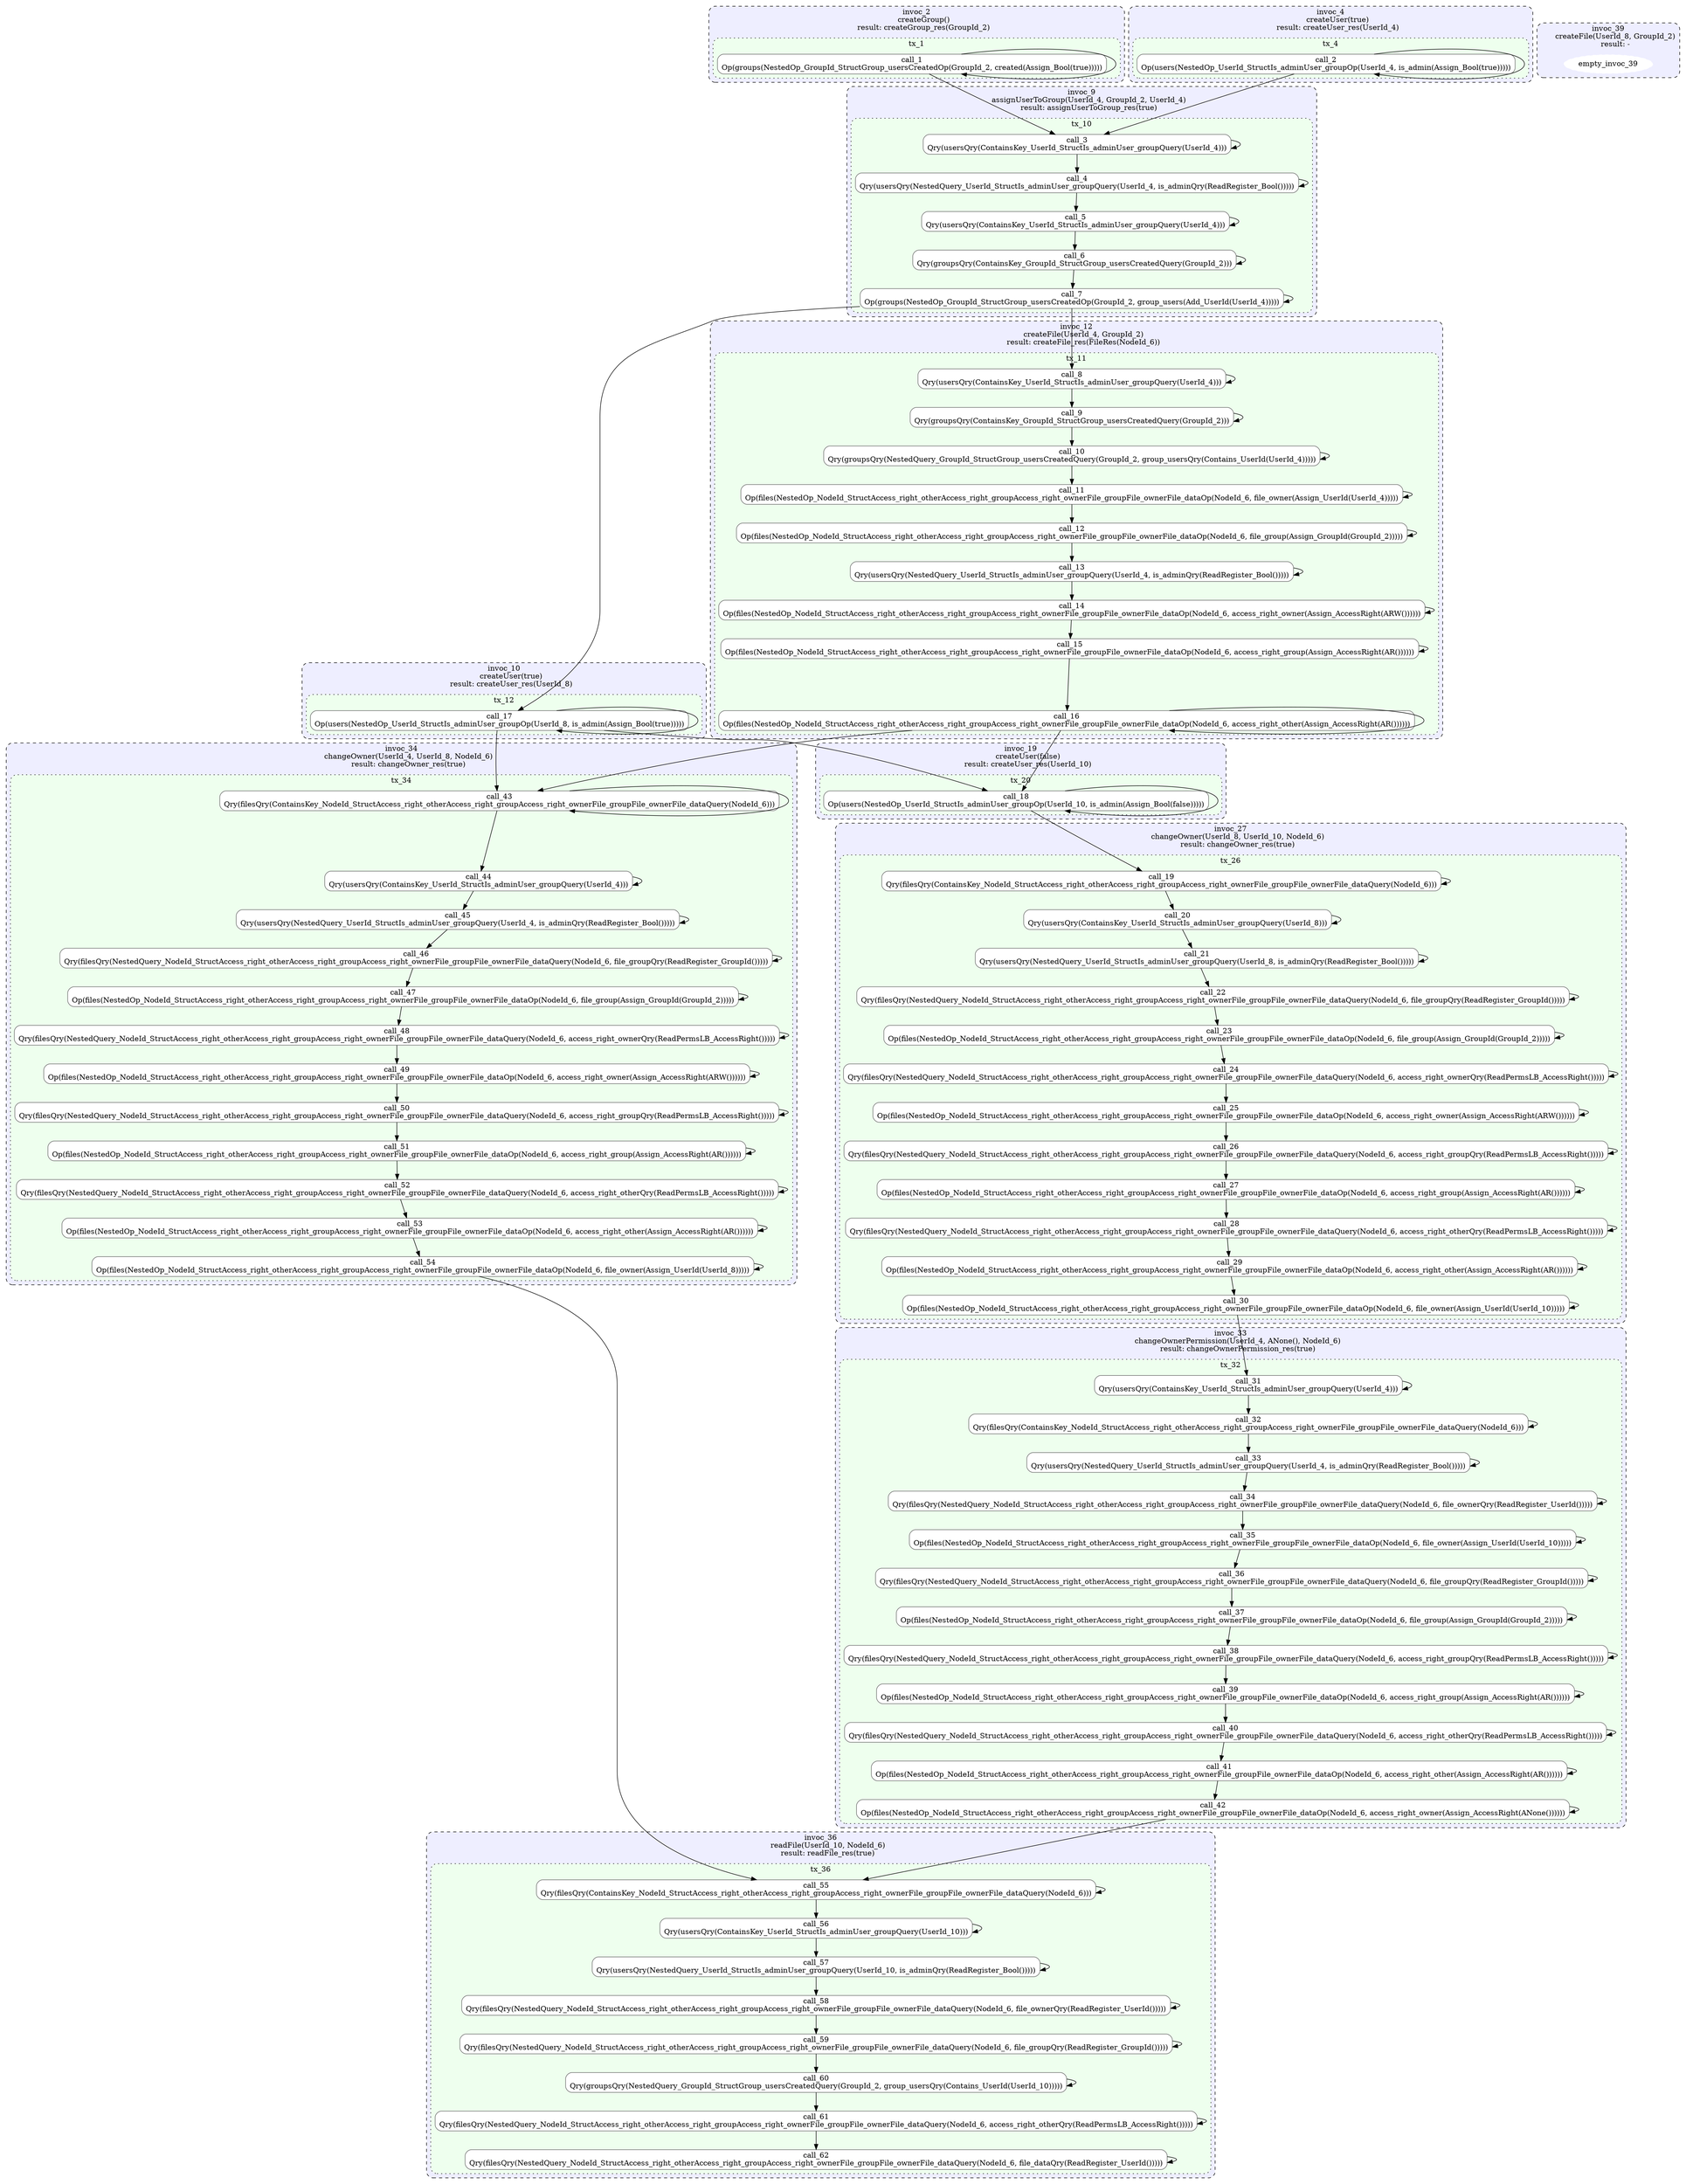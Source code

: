 digraph G {
	graph [overlap=false,
		splines=true
	];
	subgraph cluster_invoc_10 {
		graph [color="#000000",
			fillcolor="#eeeeff",
			label="invoc_10
      createUser(true)
      result: createUser_res(UserId_8)",
			style="rounded,filled,dashed"
		];
		node [color=white,
			style="filled,dashed"
		];
		subgraph cluster_tx_12 {
			graph [color="#000000",
				fillcolor="#eeffee",
				label=tx_12,
				style="rounded,filled,dotted"
			];
			node [color=white,
				shape=box,
				style="rounded,filled"
			];
			call_17	[color="#666666",
				fillcolor="#ffffff",
				label="call_17
Op(users(NestedOp_UserId_StructIs_adminUser_groupOp(UserId_8, is_admin(Assign_Bool(true)))))",
				shape=box,
				style="rounded,filled,solid"];
		}
	}
	subgraph cluster_invoc_2 {
		graph [color="#000000",
			fillcolor="#eeeeff",
			label="invoc_2
      createGroup()
      result: createGroup_res(GroupId_2)",
			style="rounded,filled,dashed"
		];
		node [color=white,
			style="filled,dashed"
		];
		subgraph cluster_tx_1 {
			graph [color="#000000",
				fillcolor="#eeffee",
				label=tx_1,
				style="rounded,filled,dotted"
			];
			node [color=white,
				shape=box,
				style="rounded,filled"
			];
			call_1	[color="#666666",
				fillcolor="#ffffff",
				label="call_1
Op(groups(NestedOp_GroupId_StructGroup_usersCreatedOp(GroupId_2, created(Assign_Bool(true)))))",
				shape=box,
				style="rounded,filled,solid"];
		}
	}
	subgraph cluster_invoc_33 {
		graph [color="#000000",
			fillcolor="#eeeeff",
			label="invoc_33
      changeOwnerPermission(UserId_4, ANone(), NodeId_6)
      result: changeOwnerPermission_res(true)",
			style="rounded,filled,dashed"
		];
		node [color=white,
			style="filled,dashed"
		];
		subgraph cluster_tx_32 {
			graph [color="#000000",
				fillcolor="#eeffee",
				label=tx_32,
				style="rounded,filled,dotted"
			];
			node [color=white,
				shape=box,
				style="rounded,filled"
			];
			call_37	[color="#666666",
				fillcolor="#ffffff",
				label="call_37
Op(files(NestedOp_NodeId_StructAccess_right_otherAccess_right_groupAccess_right_ownerFile_groupFile_ownerFile_dataOp(NodeId_\
6, file_group(Assign_GroupId(GroupId_2)))))",
				shape=box,
				style="rounded,filled,solid"];
			call_40	[color="#666666",
				fillcolor="#ffffff",
				label="call_40
Qry(filesQry(NestedQuery_NodeId_StructAccess_right_otherAccess_right_groupAccess_right_ownerFile_groupFile_ownerFile_dataQuery(\
NodeId_6, access_right_otherQry(ReadPermsLB_AccessRight()))))",
				shape=box,
				style="rounded,filled,solid"];
			call_34	[color="#666666",
				fillcolor="#ffffff",
				label="call_34
Qry(filesQry(NestedQuery_NodeId_StructAccess_right_otherAccess_right_groupAccess_right_ownerFile_groupFile_ownerFile_dataQuery(\
NodeId_6, file_ownerQry(ReadRegister_UserId()))))",
				shape=box,
				style="rounded,filled,solid"];
			call_38	[color="#666666",
				fillcolor="#ffffff",
				label="call_38
Qry(filesQry(NestedQuery_NodeId_StructAccess_right_otherAccess_right_groupAccess_right_ownerFile_groupFile_ownerFile_dataQuery(\
NodeId_6, access_right_groupQry(ReadPermsLB_AccessRight()))))",
				shape=box,
				style="rounded,filled,solid"];
			call_39	[color="#666666",
				fillcolor="#ffffff",
				label="call_39
Op(files(NestedOp_NodeId_StructAccess_right_otherAccess_right_groupAccess_right_ownerFile_groupFile_ownerFile_dataOp(NodeId_\
6, access_right_group(Assign_AccessRight(AR())))))",
				shape=box,
				style="rounded,filled,solid"];
			call_36	[color="#666666",
				fillcolor="#ffffff",
				label="call_36
Qry(filesQry(NestedQuery_NodeId_StructAccess_right_otherAccess_right_groupAccess_right_ownerFile_groupFile_ownerFile_dataQuery(\
NodeId_6, file_groupQry(ReadRegister_GroupId()))))",
				shape=box,
				style="rounded,filled,solid"];
			call_35	[color="#666666",
				fillcolor="#ffffff",
				label="call_35
Op(files(NestedOp_NodeId_StructAccess_right_otherAccess_right_groupAccess_right_ownerFile_groupFile_ownerFile_dataOp(NodeId_\
6, file_owner(Assign_UserId(UserId_10)))))",
				shape=box,
				style="rounded,filled,solid"];
			call_32	[color="#666666",
				fillcolor="#ffffff",
				label="call_32
Qry(filesQry(ContainsKey_NodeId_StructAccess_right_otherAccess_right_groupAccess_right_ownerFile_groupFile_ownerFile_dataQuery(\
NodeId_6)))",
				shape=box,
				style="rounded,filled,solid"];
			call_41	[color="#666666",
				fillcolor="#ffffff",
				label="call_41
Op(files(NestedOp_NodeId_StructAccess_right_otherAccess_right_groupAccess_right_ownerFile_groupFile_ownerFile_dataOp(NodeId_\
6, access_right_other(Assign_AccessRight(AR())))))",
				shape=box,
				style="rounded,filled,solid"];
			call_42	[color="#666666",
				fillcolor="#ffffff",
				label="call_42
Op(files(NestedOp_NodeId_StructAccess_right_otherAccess_right_groupAccess_right_ownerFile_groupFile_ownerFile_dataOp(NodeId_\
6, access_right_owner(Assign_AccessRight(ANone())))))",
				shape=box,
				style="rounded,filled,solid"];
			call_31	[color="#666666",
				fillcolor="#ffffff",
				label="call_31
Qry(usersQry(ContainsKey_UserId_StructIs_adminUser_groupQuery(UserId_4)))",
				shape=box,
				style="rounded,filled,solid"];
			call_33	[color="#666666",
				fillcolor="#ffffff",
				label="call_33
Qry(usersQry(NestedQuery_UserId_StructIs_adminUser_groupQuery(UserId_4, is_adminQry(ReadRegister_Bool()))))",
				shape=box,
				style="rounded,filled,solid"];
		}
	}
	subgraph cluster_invoc_36 {
		graph [color="#000000",
			fillcolor="#eeeeff",
			label="invoc_36
      readFile(UserId_10, NodeId_6)
      result: readFile_res(true)",
			style="rounded,filled,dashed"
		];
		node [color=white,
			style="filled,dashed"
		];
		subgraph cluster_tx_36 {
			graph [color="#000000",
				fillcolor="#eeffee",
				label=tx_36,
				style="rounded,filled,dotted"
			];
			node [color=white,
				shape=box,
				style="rounded,filled"
			];
			call_61	[color="#666666",
				fillcolor="#ffffff",
				label="call_61
Qry(filesQry(NestedQuery_NodeId_StructAccess_right_otherAccess_right_groupAccess_right_ownerFile_groupFile_ownerFile_dataQuery(\
NodeId_6, access_right_otherQry(ReadPermsLB_AccessRight()))))",
				shape=box,
				style="rounded,filled,solid"];
			call_55	[color="#666666",
				fillcolor="#ffffff",
				label="call_55
Qry(filesQry(ContainsKey_NodeId_StructAccess_right_otherAccess_right_groupAccess_right_ownerFile_groupFile_ownerFile_dataQuery(\
NodeId_6)))",
				shape=box,
				style="rounded,filled,solid"];
			call_60	[color="#666666",
				fillcolor="#ffffff",
				label="call_60
Qry(groupsQry(NestedQuery_GroupId_StructGroup_usersCreatedQuery(GroupId_2, group_usersQry(Contains_UserId(UserId_10)))))",
				shape=box,
				style="rounded,filled,solid"];
			call_57	[color="#666666",
				fillcolor="#ffffff",
				label="call_57
Qry(usersQry(NestedQuery_UserId_StructIs_adminUser_groupQuery(UserId_10, is_adminQry(ReadRegister_Bool()))))",
				shape=box,
				style="rounded,filled,solid"];
			call_59	[color="#666666",
				fillcolor="#ffffff",
				label="call_59
Qry(filesQry(NestedQuery_NodeId_StructAccess_right_otherAccess_right_groupAccess_right_ownerFile_groupFile_ownerFile_dataQuery(\
NodeId_6, file_groupQry(ReadRegister_GroupId()))))",
				shape=box,
				style="rounded,filled,solid"];
			call_62	[color="#666666",
				fillcolor="#ffffff",
				label="call_62
Qry(filesQry(NestedQuery_NodeId_StructAccess_right_otherAccess_right_groupAccess_right_ownerFile_groupFile_ownerFile_dataQuery(\
NodeId_6, file_dataQry(ReadRegister_UserId()))))",
				shape=box,
				style="rounded,filled,solid"];
			call_58	[color="#666666",
				fillcolor="#ffffff",
				label="call_58
Qry(filesQry(NestedQuery_NodeId_StructAccess_right_otherAccess_right_groupAccess_right_ownerFile_groupFile_ownerFile_dataQuery(\
NodeId_6, file_ownerQry(ReadRegister_UserId()))))",
				shape=box,
				style="rounded,filled,solid"];
			call_56	[color="#666666",
				fillcolor="#ffffff",
				label="call_56
Qry(usersQry(ContainsKey_UserId_StructIs_adminUser_groupQuery(UserId_10)))",
				shape=box,
				style="rounded,filled,solid"];
		}
	}
	subgraph cluster_invoc_19 {
		graph [color="#000000",
			fillcolor="#eeeeff",
			label="invoc_19
      createUser(false)
      result: createUser_res(UserId_10)",
			style="rounded,filled,dashed"
		];
		node [color=white,
			style="filled,dashed"
		];
		subgraph cluster_tx_20 {
			graph [color="#000000",
				fillcolor="#eeffee",
				label=tx_20,
				style="rounded,filled,dotted"
			];
			node [color=white,
				shape=box,
				style="rounded,filled"
			];
			call_18	[color="#666666",
				fillcolor="#ffffff",
				label="call_18
Op(users(NestedOp_UserId_StructIs_adminUser_groupOp(UserId_10, is_admin(Assign_Bool(false)))))",
				shape=box,
				style="rounded,filled,solid"];
		}
	}
	subgraph cluster_invoc_9 {
		graph [color="#000000",
			fillcolor="#eeeeff",
			label="invoc_9
      assignUserToGroup(UserId_4, GroupId_2, UserId_4)
      result: assignUserToGroup_res(true)",
			style="rounded,filled,dashed"
		];
		node [color=white,
			style="filled,dashed"
		];
		subgraph cluster_tx_10 {
			graph [color="#000000",
				fillcolor="#eeffee",
				label=tx_10,
				style="rounded,filled,dotted"
			];
			node [color=white,
				shape=box,
				style="rounded,filled"
			];
			call_4	[color="#666666",
				fillcolor="#ffffff",
				label="call_4
Qry(usersQry(NestedQuery_UserId_StructIs_adminUser_groupQuery(UserId_4, is_adminQry(ReadRegister_Bool()))))",
				shape=box,
				style="rounded,filled,solid"];
			call_3	[color="#666666",
				fillcolor="#ffffff",
				label="call_3
Qry(usersQry(ContainsKey_UserId_StructIs_adminUser_groupQuery(UserId_4)))",
				shape=box,
				style="rounded,filled,solid"];
			call_5	[color="#666666",
				fillcolor="#ffffff",
				label="call_5
Qry(usersQry(ContainsKey_UserId_StructIs_adminUser_groupQuery(UserId_4)))",
				shape=box,
				style="rounded,filled,solid"];
			call_6	[color="#666666",
				fillcolor="#ffffff",
				label="call_6
Qry(groupsQry(ContainsKey_GroupId_StructGroup_usersCreatedQuery(GroupId_2)))",
				shape=box,
				style="rounded,filled,solid"];
			call_7	[color="#666666",
				fillcolor="#ffffff",
				label="call_7
Op(groups(NestedOp_GroupId_StructGroup_usersCreatedOp(GroupId_2, group_users(Add_UserId(UserId_4)))))",
				shape=box,
				style="rounded,filled,solid"];
		}
	}
	subgraph cluster_invoc_27 {
		graph [color="#000000",
			fillcolor="#eeeeff",
			label="invoc_27
      changeOwner(UserId_8, UserId_10, NodeId_6)
      result: changeOwner_res(true)",
			style="rounded,filled,dashed"
		];
		node [color=white,
			style="filled,dashed"
		];
		subgraph cluster_tx_26 {
			graph [color="#000000",
				fillcolor="#eeffee",
				label=tx_26,
				style="rounded,filled,dotted"
			];
			node [color=white,
				shape=box,
				style="rounded,filled"
			];
			call_20	[color="#666666",
				fillcolor="#ffffff",
				label="call_20
Qry(usersQry(ContainsKey_UserId_StructIs_adminUser_groupQuery(UserId_8)))",
				shape=box,
				style="rounded,filled,solid"];
			call_23	[color="#666666",
				fillcolor="#ffffff",
				label="call_23
Op(files(NestedOp_NodeId_StructAccess_right_otherAccess_right_groupAccess_right_ownerFile_groupFile_ownerFile_dataOp(NodeId_\
6, file_group(Assign_GroupId(GroupId_2)))))",
				shape=box,
				style="rounded,filled,solid"];
			call_30	[color="#666666",
				fillcolor="#ffffff",
				label="call_30
Op(files(NestedOp_NodeId_StructAccess_right_otherAccess_right_groupAccess_right_ownerFile_groupFile_ownerFile_dataOp(NodeId_\
6, file_owner(Assign_UserId(UserId_10)))))",
				shape=box,
				style="rounded,filled,solid"];
			call_29	[color="#666666",
				fillcolor="#ffffff",
				label="call_29
Op(files(NestedOp_NodeId_StructAccess_right_otherAccess_right_groupAccess_right_ownerFile_groupFile_ownerFile_dataOp(NodeId_\
6, access_right_other(Assign_AccessRight(AR())))))",
				shape=box,
				style="rounded,filled,solid"];
			call_24	[color="#666666",
				fillcolor="#ffffff",
				label="call_24
Qry(filesQry(NestedQuery_NodeId_StructAccess_right_otherAccess_right_groupAccess_right_ownerFile_groupFile_ownerFile_dataQuery(\
NodeId_6, access_right_ownerQry(ReadPermsLB_AccessRight()))))",
				shape=box,
				style="rounded,filled,solid"];
			call_19	[color="#666666",
				fillcolor="#ffffff",
				label="call_19
Qry(filesQry(ContainsKey_NodeId_StructAccess_right_otherAccess_right_groupAccess_right_ownerFile_groupFile_ownerFile_dataQuery(\
NodeId_6)))",
				shape=box,
				style="rounded,filled,solid"];
			call_27	[color="#666666",
				fillcolor="#ffffff",
				label="call_27
Op(files(NestedOp_NodeId_StructAccess_right_otherAccess_right_groupAccess_right_ownerFile_groupFile_ownerFile_dataOp(NodeId_\
6, access_right_group(Assign_AccessRight(AR())))))",
				shape=box,
				style="rounded,filled,solid"];
			call_25	[color="#666666",
				fillcolor="#ffffff",
				label="call_25
Op(files(NestedOp_NodeId_StructAccess_right_otherAccess_right_groupAccess_right_ownerFile_groupFile_ownerFile_dataOp(NodeId_\
6, access_right_owner(Assign_AccessRight(ARW())))))",
				shape=box,
				style="rounded,filled,solid"];
			call_28	[color="#666666",
				fillcolor="#ffffff",
				label="call_28
Qry(filesQry(NestedQuery_NodeId_StructAccess_right_otherAccess_right_groupAccess_right_ownerFile_groupFile_ownerFile_dataQuery(\
NodeId_6, access_right_otherQry(ReadPermsLB_AccessRight()))))",
				shape=box,
				style="rounded,filled,solid"];
			call_26	[color="#666666",
				fillcolor="#ffffff",
				label="call_26
Qry(filesQry(NestedQuery_NodeId_StructAccess_right_otherAccess_right_groupAccess_right_ownerFile_groupFile_ownerFile_dataQuery(\
NodeId_6, access_right_groupQry(ReadPermsLB_AccessRight()))))",
				shape=box,
				style="rounded,filled,solid"];
			call_21	[color="#666666",
				fillcolor="#ffffff",
				label="call_21
Qry(usersQry(NestedQuery_UserId_StructIs_adminUser_groupQuery(UserId_8, is_adminQry(ReadRegister_Bool()))))",
				shape=box,
				style="rounded,filled,solid"];
			call_22	[color="#666666",
				fillcolor="#ffffff",
				label="call_22
Qry(filesQry(NestedQuery_NodeId_StructAccess_right_otherAccess_right_groupAccess_right_ownerFile_groupFile_ownerFile_dataQuery(\
NodeId_6, file_groupQry(ReadRegister_GroupId()))))",
				shape=box,
				style="rounded,filled,solid"];
		}
	}
	subgraph cluster_invoc_34 {
		graph [color="#000000",
			fillcolor="#eeeeff",
			label="invoc_34
      changeOwner(UserId_4, UserId_8, NodeId_6)
      result: changeOwner_res(true)",
			style="rounded,filled,dashed"
		];
		node [color=white,
			style="filled,dashed"
		];
		subgraph cluster_tx_34 {
			graph [color="#000000",
				fillcolor="#eeffee",
				label=tx_34,
				style="rounded,filled,dotted"
			];
			node [color=white,
				shape=box,
				style="rounded,filled"
			];
			call_52	[color="#666666",
				fillcolor="#ffffff",
				label="call_52
Qry(filesQry(NestedQuery_NodeId_StructAccess_right_otherAccess_right_groupAccess_right_ownerFile_groupFile_ownerFile_dataQuery(\
NodeId_6, access_right_otherQry(ReadPermsLB_AccessRight()))))",
				shape=box,
				style="rounded,filled,solid"];
			call_48	[color="#666666",
				fillcolor="#ffffff",
				label="call_48
Qry(filesQry(NestedQuery_NodeId_StructAccess_right_otherAccess_right_groupAccess_right_ownerFile_groupFile_ownerFile_dataQuery(\
NodeId_6, access_right_ownerQry(ReadPermsLB_AccessRight()))))",
				shape=box,
				style="rounded,filled,solid"];
			call_50	[color="#666666",
				fillcolor="#ffffff",
				label="call_50
Qry(filesQry(NestedQuery_NodeId_StructAccess_right_otherAccess_right_groupAccess_right_ownerFile_groupFile_ownerFile_dataQuery(\
NodeId_6, access_right_groupQry(ReadPermsLB_AccessRight()))))",
				shape=box,
				style="rounded,filled,solid"];
			call_51	[color="#666666",
				fillcolor="#ffffff",
				label="call_51
Op(files(NestedOp_NodeId_StructAccess_right_otherAccess_right_groupAccess_right_ownerFile_groupFile_ownerFile_dataOp(NodeId_\
6, access_right_group(Assign_AccessRight(AR())))))",
				shape=box,
				style="rounded,filled,solid"];
			call_43	[color="#666666",
				fillcolor="#ffffff",
				label="call_43
Qry(filesQry(ContainsKey_NodeId_StructAccess_right_otherAccess_right_groupAccess_right_ownerFile_groupFile_ownerFile_dataQuery(\
NodeId_6)))",
				shape=box,
				style="rounded,filled,solid"];
			call_47	[color="#666666",
				fillcolor="#ffffff",
				label="call_47
Op(files(NestedOp_NodeId_StructAccess_right_otherAccess_right_groupAccess_right_ownerFile_groupFile_ownerFile_dataOp(NodeId_\
6, file_group(Assign_GroupId(GroupId_2)))))",
				shape=box,
				style="rounded,filled,solid"];
			call_49	[color="#666666",
				fillcolor="#ffffff",
				label="call_49
Op(files(NestedOp_NodeId_StructAccess_right_otherAccess_right_groupAccess_right_ownerFile_groupFile_ownerFile_dataOp(NodeId_\
6, access_right_owner(Assign_AccessRight(ARW())))))",
				shape=box,
				style="rounded,filled,solid"];
			call_45	[color="#666666",
				fillcolor="#ffffff",
				label="call_45
Qry(usersQry(NestedQuery_UserId_StructIs_adminUser_groupQuery(UserId_4, is_adminQry(ReadRegister_Bool()))))",
				shape=box,
				style="rounded,filled,solid"];
			call_54	[color="#666666",
				fillcolor="#ffffff",
				label="call_54
Op(files(NestedOp_NodeId_StructAccess_right_otherAccess_right_groupAccess_right_ownerFile_groupFile_ownerFile_dataOp(NodeId_\
6, file_owner(Assign_UserId(UserId_8)))))",
				shape=box,
				style="rounded,filled,solid"];
			call_53	[color="#666666",
				fillcolor="#ffffff",
				label="call_53
Op(files(NestedOp_NodeId_StructAccess_right_otherAccess_right_groupAccess_right_ownerFile_groupFile_ownerFile_dataOp(NodeId_\
6, access_right_other(Assign_AccessRight(AR())))))",
				shape=box,
				style="rounded,filled,solid"];
			call_46	[color="#666666",
				fillcolor="#ffffff",
				label="call_46
Qry(filesQry(NestedQuery_NodeId_StructAccess_right_otherAccess_right_groupAccess_right_ownerFile_groupFile_ownerFile_dataQuery(\
NodeId_6, file_groupQry(ReadRegister_GroupId()))))",
				shape=box,
				style="rounded,filled,solid"];
			call_44	[color="#666666",
				fillcolor="#ffffff",
				label="call_44
Qry(usersQry(ContainsKey_UserId_StructIs_adminUser_groupQuery(UserId_4)))",
				shape=box,
				style="rounded,filled,solid"];
		}
	}
	subgraph cluster_invoc_39 {
		graph [color="#000000",
			fillcolor="#eeeeff",
			label="invoc_39
      createFile(UserId_8, GroupId_2)
      result: -",
			style="rounded,filled,dashed"
		];
		node [color=white,
			style="filled,dashed"
		];
		empty_invoc_39	[color=white,
			style="filled,dashed"];
	}
	subgraph cluster_invoc_12 {
		graph [color="#000000",
			fillcolor="#eeeeff",
			label="invoc_12
      createFile(UserId_4, GroupId_2)
      result: createFile_res(FileRes(NodeId_6))",
			style="rounded,filled,dashed"
		];
		node [color=white,
			style="filled,dashed"
		];
		subgraph cluster_tx_11 {
			graph [color="#000000",
				fillcolor="#eeffee",
				label=tx_11,
				style="rounded,filled,dotted"
			];
			node [color=white,
				shape=box,
				style="rounded,filled"
			];
			call_12	[color="#666666",
				fillcolor="#ffffff",
				label="call_12
Op(files(NestedOp_NodeId_StructAccess_right_otherAccess_right_groupAccess_right_ownerFile_groupFile_ownerFile_dataOp(NodeId_\
6, file_group(Assign_GroupId(GroupId_2)))))",
				shape=box,
				style="rounded,filled,solid"];
			call_9	[color="#666666",
				fillcolor="#ffffff",
				label="call_9
Qry(groupsQry(ContainsKey_GroupId_StructGroup_usersCreatedQuery(GroupId_2)))",
				shape=box,
				style="rounded,filled,solid"];
			call_14	[color="#666666",
				fillcolor="#ffffff",
				label="call_14
Op(files(NestedOp_NodeId_StructAccess_right_otherAccess_right_groupAccess_right_ownerFile_groupFile_ownerFile_dataOp(NodeId_\
6, access_right_owner(Assign_AccessRight(ARW())))))",
				shape=box,
				style="rounded,filled,solid"];
			call_13	[color="#666666",
				fillcolor="#ffffff",
				label="call_13
Qry(usersQry(NestedQuery_UserId_StructIs_adminUser_groupQuery(UserId_4, is_adminQry(ReadRegister_Bool()))))",
				shape=box,
				style="rounded,filled,solid"];
			call_8	[color="#666666",
				fillcolor="#ffffff",
				label="call_8
Qry(usersQry(ContainsKey_UserId_StructIs_adminUser_groupQuery(UserId_4)))",
				shape=box,
				style="rounded,filled,solid"];
			call_16	[color="#666666",
				fillcolor="#ffffff",
				label="call_16
Op(files(NestedOp_NodeId_StructAccess_right_otherAccess_right_groupAccess_right_ownerFile_groupFile_ownerFile_dataOp(NodeId_\
6, access_right_other(Assign_AccessRight(AR())))))",
				shape=box,
				style="rounded,filled,solid"];
			call_15	[color="#666666",
				fillcolor="#ffffff",
				label="call_15
Op(files(NestedOp_NodeId_StructAccess_right_otherAccess_right_groupAccess_right_ownerFile_groupFile_ownerFile_dataOp(NodeId_\
6, access_right_group(Assign_AccessRight(AR())))))",
				shape=box,
				style="rounded,filled,solid"];
			call_11	[color="#666666",
				fillcolor="#ffffff",
				label="call_11
Op(files(NestedOp_NodeId_StructAccess_right_otherAccess_right_groupAccess_right_ownerFile_groupFile_ownerFile_dataOp(NodeId_\
6, file_owner(Assign_UserId(UserId_4)))))",
				shape=box,
				style="rounded,filled,solid"];
			call_10	[color="#666666",
				fillcolor="#ffffff",
				label="call_10
Qry(groupsQry(NestedQuery_GroupId_StructGroup_usersCreatedQuery(GroupId_2, group_usersQry(Contains_UserId(UserId_4)))))",
				shape=box,
				style="rounded,filled,solid"];
		}
	}
	subgraph cluster_invoc_4 {
		graph [color="#000000",
			fillcolor="#eeeeff",
			label="invoc_4
      createUser(true)
      result: createUser_res(UserId_4)",
			style="rounded,filled,dashed"
		];
		node [color=white,
			style="filled,dashed"
		];
		subgraph cluster_tx_4 {
			graph [color="#000000",
				fillcolor="#eeffee",
				label=tx_4,
				style="rounded,filled,dotted"
			];
			node [color=white,
				shape=box,
				style="rounded,filled"
			];
			call_2	[color="#666666",
				fillcolor="#ffffff",
				label="call_2
Op(users(NestedOp_UserId_StructIs_adminUser_groupOp(UserId_4, is_admin(Assign_Bool(true)))))",
				shape=box,
				style="rounded,filled,solid"];
		}
	}
	call_17 -> call_17;
	call_17 -> call_18;
	call_17 -> call_43;
	call_1 -> call_1;
	call_1 -> call_3;
	call_37 -> call_37;
	call_37 -> call_38;
	call_40 -> call_40;
	call_40 -> call_41;
	call_34 -> call_34;
	call_34 -> call_35;
	call_38 -> call_38;
	call_38 -> call_39;
	call_39 -> call_40;
	call_39 -> call_39;
	call_36 -> call_37;
	call_36 -> call_36;
	call_35 -> call_36;
	call_35 -> call_35;
	call_32 -> call_32;
	call_32 -> call_33;
	call_41 -> call_41;
	call_41 -> call_42;
	call_42 -> call_42;
	call_42 -> call_55;
	call_31 -> call_32;
	call_31 -> call_31;
	call_33 -> call_34;
	call_33 -> call_33;
	call_61 -> call_61;
	call_61 -> call_62;
	call_55 -> call_55;
	call_55 -> call_56;
	call_60 -> call_61;
	call_60 -> call_60;
	call_57 -> call_57;
	call_57 -> call_58;
	call_59 -> call_60;
	call_59 -> call_59;
	call_62 -> call_62;
	call_58 -> call_59;
	call_58 -> call_58;
	call_56 -> call_57;
	call_56 -> call_56;
	call_18 -> call_18;
	call_18 -> call_19;
	call_4 -> call_4;
	call_4 -> call_5;
	call_3 -> call_4;
	call_3 -> call_3;
	call_5 -> call_5;
	call_5 -> call_6;
	call_6 -> call_6;
	call_6 -> call_7;
	call_7 -> call_17;
	call_7 -> call_7;
	call_7 -> call_8;
	call_20 -> call_20;
	call_20 -> call_21;
	call_23 -> call_23;
	call_23 -> call_24;
	call_30 -> call_31;
	call_30 -> call_30;
	call_29 -> call_30;
	call_29 -> call_29;
	call_24 -> call_24;
	call_24 -> call_25;
	call_19 -> call_20;
	call_19 -> call_19;
	call_27 -> call_27;
	call_27 -> call_28;
	call_25 -> call_25;
	call_25 -> call_26;
	call_28 -> call_29;
	call_28 -> call_28;
	call_26 -> call_27;
	call_26 -> call_26;
	call_21 -> call_21;
	call_21 -> call_22;
	call_22 -> call_23;
	call_22 -> call_22;
	call_52 -> call_52;
	call_52 -> call_53;
	call_48 -> call_48;
	call_48 -> call_49;
	call_50 -> call_50;
	call_50 -> call_51;
	call_51 -> call_52;
	call_51 -> call_51;
	call_43 -> call_43;
	call_43 -> call_44;
	call_47 -> call_48;
	call_47 -> call_47;
	call_49 -> call_50;
	call_49 -> call_49;
	call_45 -> call_45;
	call_45 -> call_46;
	call_54 -> call_55;
	call_54 -> call_54;
	call_53 -> call_54;
	call_53 -> call_53;
	call_46 -> call_47;
	call_46 -> call_46;
	call_44 -> call_45;
	call_44 -> call_44;
	call_12 -> call_12;
	call_12 -> call_13;
	call_9 -> call_9;
	call_9 -> call_10;
	call_14 -> call_14;
	call_14 -> call_15;
	call_13 -> call_14;
	call_13 -> call_13;
	call_8 -> call_9;
	call_8 -> call_8;
	call_16 -> call_18;
	call_16 -> call_43;
	call_16 -> call_16;
	call_15 -> call_16;
	call_15 -> call_15;
	call_11 -> call_12;
	call_11 -> call_11;
	call_10 -> call_11;
	call_10 -> call_10;
	call_2 -> call_3;
	call_2 -> call_2;
  call_2 -> call_3 [style=invis];
  call_1 -> call_3 [style=invis];
  call_2 -> call_8 [style=invis];
  call_1 -> call_8 [style=invis];
  call_18 -> call_19 [style=invis];
  call_16 -> call_19 [style=invis];
  call_2 -> call_31 [style=invis];
  call_16 -> call_31 [style=invis];
  call_17 -> call_43 [style=invis];
  call_16 -> call_43 [style=invis];
  call_18 -> call_55 [style=invis];
  call_16 -> call_55 [style=invis];
}